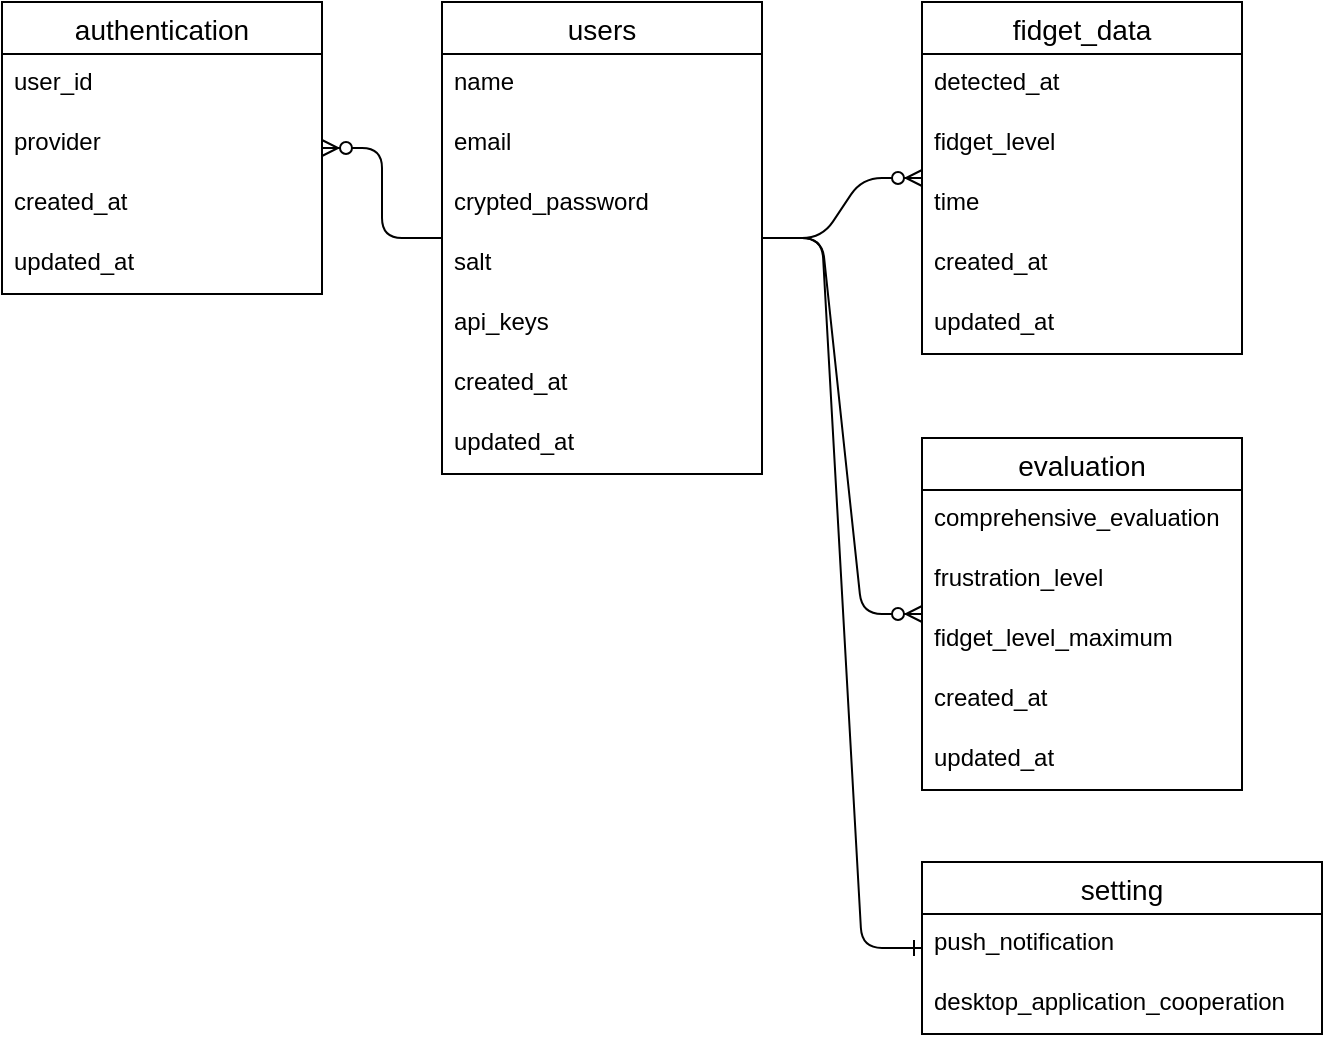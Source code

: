 <mxfile version="14.4.8" type="github">
  <diagram id="KMcwc66zo0s1owtwAtsU" name="ページ1">
    <mxGraphModel dx="1207" dy="801" grid="1" gridSize="10" guides="1" tooltips="1" connect="1" arrows="1" fold="1" page="1" pageScale="1" pageWidth="1169" pageHeight="827" math="0" shadow="0">
      <root>
        <mxCell id="0" />
        <mxCell id="1" parent="0" />
        <object label="users" user="" id="TI8mW6i3zvdnM-aCLv4K-14">
          <mxCell style="swimlane;fontStyle=0;childLayout=stackLayout;horizontal=1;startSize=26;horizontalStack=0;resizeParent=1;resizeParentMax=0;resizeLast=0;collapsible=1;marginBottom=0;align=center;fontSize=14;" vertex="1" parent="1">
            <mxGeometry x="250" y="20" width="160" height="236" as="geometry" />
          </mxCell>
        </object>
        <mxCell id="TI8mW6i3zvdnM-aCLv4K-66" value="name" style="text;strokeColor=none;fillColor=none;spacingLeft=4;spacingRight=4;overflow=hidden;rotatable=0;points=[[0,0.5],[1,0.5]];portConstraint=eastwest;fontSize=12;" vertex="1" parent="TI8mW6i3zvdnM-aCLv4K-14">
          <mxGeometry y="26" width="160" height="30" as="geometry" />
        </mxCell>
        <mxCell id="TI8mW6i3zvdnM-aCLv4K-15" value="email" style="text;strokeColor=none;fillColor=none;spacingLeft=4;spacingRight=4;overflow=hidden;rotatable=0;points=[[0,0.5],[1,0.5]];portConstraint=eastwest;fontSize=12;" vertex="1" parent="TI8mW6i3zvdnM-aCLv4K-14">
          <mxGeometry y="56" width="160" height="30" as="geometry" />
        </mxCell>
        <mxCell id="TI8mW6i3zvdnM-aCLv4K-16" value="crypted_password" style="text;strokeColor=none;fillColor=none;spacingLeft=4;spacingRight=4;overflow=hidden;rotatable=0;points=[[0,0.5],[1,0.5]];portConstraint=eastwest;fontSize=12;" vertex="1" parent="TI8mW6i3zvdnM-aCLv4K-14">
          <mxGeometry y="86" width="160" height="30" as="geometry" />
        </mxCell>
        <mxCell id="TI8mW6i3zvdnM-aCLv4K-17" value="salt" style="text;strokeColor=none;fillColor=none;spacingLeft=4;spacingRight=4;overflow=hidden;rotatable=0;points=[[0,0.5],[1,0.5]];portConstraint=eastwest;fontSize=12;" vertex="1" parent="TI8mW6i3zvdnM-aCLv4K-14">
          <mxGeometry y="116" width="160" height="30" as="geometry" />
        </mxCell>
        <mxCell id="TI8mW6i3zvdnM-aCLv4K-45" value="api_keys" style="text;strokeColor=none;fillColor=none;spacingLeft=4;spacingRight=4;overflow=hidden;rotatable=0;points=[[0,0.5],[1,0.5]];portConstraint=eastwest;fontSize=12;" vertex="1" parent="TI8mW6i3zvdnM-aCLv4K-14">
          <mxGeometry y="146" width="160" height="30" as="geometry" />
        </mxCell>
        <mxCell id="TI8mW6i3zvdnM-aCLv4K-47" value="created_at" style="text;strokeColor=none;fillColor=none;spacingLeft=4;spacingRight=4;overflow=hidden;rotatable=0;points=[[0,0.5],[1,0.5]];portConstraint=eastwest;fontSize=12;" vertex="1" parent="TI8mW6i3zvdnM-aCLv4K-14">
          <mxGeometry y="176" width="160" height="30" as="geometry" />
        </mxCell>
        <mxCell id="TI8mW6i3zvdnM-aCLv4K-46" value="updated_at" style="text;strokeColor=none;fillColor=none;spacingLeft=4;spacingRight=4;overflow=hidden;rotatable=0;points=[[0,0.5],[1,0.5]];portConstraint=eastwest;fontSize=12;" vertex="1" parent="TI8mW6i3zvdnM-aCLv4K-14">
          <mxGeometry y="206" width="160" height="30" as="geometry" />
        </mxCell>
        <mxCell id="TI8mW6i3zvdnM-aCLv4K-18" value="fidget_data" style="swimlane;fontStyle=0;childLayout=stackLayout;horizontal=1;startSize=26;horizontalStack=0;resizeParent=1;resizeParentMax=0;resizeLast=0;collapsible=1;marginBottom=0;align=center;fontSize=14;" vertex="1" parent="1">
          <mxGeometry x="490" y="20" width="160" height="176" as="geometry" />
        </mxCell>
        <mxCell id="TI8mW6i3zvdnM-aCLv4K-20" value="detected_at" style="text;strokeColor=none;fillColor=none;spacingLeft=4;spacingRight=4;overflow=hidden;rotatable=0;points=[[0,0.5],[1,0.5]];portConstraint=eastwest;fontSize=12;" vertex="1" parent="TI8mW6i3zvdnM-aCLv4K-18">
          <mxGeometry y="26" width="160" height="30" as="geometry" />
        </mxCell>
        <mxCell id="TI8mW6i3zvdnM-aCLv4K-21" value="fidget_level" style="text;strokeColor=none;fillColor=none;spacingLeft=4;spacingRight=4;overflow=hidden;rotatable=0;points=[[0,0.5],[1,0.5]];portConstraint=eastwest;fontSize=12;" vertex="1" parent="TI8mW6i3zvdnM-aCLv4K-18">
          <mxGeometry y="56" width="160" height="30" as="geometry" />
        </mxCell>
        <mxCell id="TI8mW6i3zvdnM-aCLv4K-53" value="time" style="text;strokeColor=none;fillColor=none;spacingLeft=4;spacingRight=4;overflow=hidden;rotatable=0;points=[[0,0.5],[1,0.5]];portConstraint=eastwest;fontSize=12;" vertex="1" parent="TI8mW6i3zvdnM-aCLv4K-18">
          <mxGeometry y="86" width="160" height="30" as="geometry" />
        </mxCell>
        <mxCell id="TI8mW6i3zvdnM-aCLv4K-55" value="created_at" style="text;strokeColor=none;fillColor=none;spacingLeft=4;spacingRight=4;overflow=hidden;rotatable=0;points=[[0,0.5],[1,0.5]];portConstraint=eastwest;fontSize=12;" vertex="1" parent="TI8mW6i3zvdnM-aCLv4K-18">
          <mxGeometry y="116" width="160" height="30" as="geometry" />
        </mxCell>
        <mxCell id="TI8mW6i3zvdnM-aCLv4K-54" value="updated_at" style="text;strokeColor=none;fillColor=none;spacingLeft=4;spacingRight=4;overflow=hidden;rotatable=0;points=[[0,0.5],[1,0.5]];portConstraint=eastwest;fontSize=12;" vertex="1" parent="TI8mW6i3zvdnM-aCLv4K-18">
          <mxGeometry y="146" width="160" height="30" as="geometry" />
        </mxCell>
        <mxCell id="TI8mW6i3zvdnM-aCLv4K-25" value="authentication" style="swimlane;fontStyle=0;childLayout=stackLayout;horizontal=1;startSize=26;horizontalStack=0;resizeParent=1;resizeParentMax=0;resizeLast=0;collapsible=1;marginBottom=0;align=center;fontSize=14;" vertex="1" parent="1">
          <mxGeometry x="30" y="20" width="160" height="146" as="geometry">
            <mxRectangle x="330" y="350" width="120" height="26" as="alternateBounds" />
          </mxGeometry>
        </mxCell>
        <mxCell id="TI8mW6i3zvdnM-aCLv4K-26" value="user_id" style="text;strokeColor=none;fillColor=none;spacingLeft=4;spacingRight=4;overflow=hidden;rotatable=0;points=[[0,0.5],[1,0.5]];portConstraint=eastwest;fontSize=12;" vertex="1" parent="TI8mW6i3zvdnM-aCLv4K-25">
          <mxGeometry y="26" width="160" height="30" as="geometry" />
        </mxCell>
        <mxCell id="TI8mW6i3zvdnM-aCLv4K-27" value="provider" style="text;strokeColor=none;fillColor=none;spacingLeft=4;spacingRight=4;overflow=hidden;rotatable=0;points=[[0,0.5],[1,0.5]];portConstraint=eastwest;fontSize=12;" vertex="1" parent="TI8mW6i3zvdnM-aCLv4K-25">
          <mxGeometry y="56" width="160" height="30" as="geometry" />
        </mxCell>
        <mxCell id="TI8mW6i3zvdnM-aCLv4K-37" value="created_at" style="text;strokeColor=none;fillColor=none;spacingLeft=4;spacingRight=4;overflow=hidden;rotatable=0;points=[[0,0.5],[1,0.5]];portConstraint=eastwest;fontSize=12;" vertex="1" parent="TI8mW6i3zvdnM-aCLv4K-25">
          <mxGeometry y="86" width="160" height="30" as="geometry" />
        </mxCell>
        <mxCell id="TI8mW6i3zvdnM-aCLv4K-38" value="updated_at" style="text;strokeColor=none;fillColor=none;spacingLeft=4;spacingRight=4;overflow=hidden;rotatable=0;points=[[0,0.5],[1,0.5]];portConstraint=eastwest;fontSize=12;" vertex="1" parent="TI8mW6i3zvdnM-aCLv4K-25">
          <mxGeometry y="116" width="160" height="30" as="geometry" />
        </mxCell>
        <mxCell id="TI8mW6i3zvdnM-aCLv4K-56" value="evaluation" style="swimlane;fontStyle=0;childLayout=stackLayout;horizontal=1;startSize=26;horizontalStack=0;resizeParent=1;resizeParentMax=0;resizeLast=0;collapsible=1;marginBottom=0;align=center;fontSize=14;" vertex="1" parent="1">
          <mxGeometry x="490" y="238" width="160" height="176" as="geometry" />
        </mxCell>
        <mxCell id="TI8mW6i3zvdnM-aCLv4K-57" value="comprehensive_evaluation" style="text;strokeColor=none;fillColor=none;spacingLeft=4;spacingRight=4;overflow=hidden;rotatable=0;points=[[0,0.5],[1,0.5]];portConstraint=eastwest;fontSize=12;" vertex="1" parent="TI8mW6i3zvdnM-aCLv4K-56">
          <mxGeometry y="26" width="160" height="30" as="geometry" />
        </mxCell>
        <mxCell id="TI8mW6i3zvdnM-aCLv4K-58" value="frustration_level" style="text;strokeColor=none;fillColor=none;spacingLeft=4;spacingRight=4;overflow=hidden;rotatable=0;points=[[0,0.5],[1,0.5]];portConstraint=eastwest;fontSize=12;" vertex="1" parent="TI8mW6i3zvdnM-aCLv4K-56">
          <mxGeometry y="56" width="160" height="30" as="geometry" />
        </mxCell>
        <mxCell id="TI8mW6i3zvdnM-aCLv4K-59" value="fidget_level_maximum" style="text;strokeColor=none;fillColor=none;spacingLeft=4;spacingRight=4;overflow=hidden;rotatable=0;points=[[0,0.5],[1,0.5]];portConstraint=eastwest;fontSize=12;" vertex="1" parent="TI8mW6i3zvdnM-aCLv4K-56">
          <mxGeometry y="86" width="160" height="30" as="geometry" />
        </mxCell>
        <mxCell id="TI8mW6i3zvdnM-aCLv4K-61" value="created_at" style="text;strokeColor=none;fillColor=none;spacingLeft=4;spacingRight=4;overflow=hidden;rotatable=0;points=[[0,0.5],[1,0.5]];portConstraint=eastwest;fontSize=12;" vertex="1" parent="TI8mW6i3zvdnM-aCLv4K-56">
          <mxGeometry y="116" width="160" height="30" as="geometry" />
        </mxCell>
        <mxCell id="TI8mW6i3zvdnM-aCLv4K-60" value="updated_at" style="text;strokeColor=none;fillColor=none;spacingLeft=4;spacingRight=4;overflow=hidden;rotatable=0;points=[[0,0.5],[1,0.5]];portConstraint=eastwest;fontSize=12;" vertex="1" parent="TI8mW6i3zvdnM-aCLv4K-56">
          <mxGeometry y="146" width="160" height="30" as="geometry" />
        </mxCell>
        <mxCell id="TI8mW6i3zvdnM-aCLv4K-62" value="setting" style="swimlane;fontStyle=0;childLayout=stackLayout;horizontal=1;startSize=26;horizontalStack=0;resizeParent=1;resizeParentMax=0;resizeLast=0;collapsible=1;marginBottom=0;align=center;fontSize=14;" vertex="1" parent="1">
          <mxGeometry x="490" y="450" width="200" height="86" as="geometry" />
        </mxCell>
        <mxCell id="TI8mW6i3zvdnM-aCLv4K-63" value="push_notification" style="text;strokeColor=none;fillColor=none;spacingLeft=4;spacingRight=4;overflow=hidden;rotatable=0;points=[[0,0.5],[1,0.5]];portConstraint=eastwest;fontSize=12;" vertex="1" parent="TI8mW6i3zvdnM-aCLv4K-62">
          <mxGeometry y="26" width="200" height="30" as="geometry" />
        </mxCell>
        <mxCell id="TI8mW6i3zvdnM-aCLv4K-64" value="desktop_application_cooperation" style="text;strokeColor=none;fillColor=none;spacingLeft=4;spacingRight=4;overflow=hidden;rotatable=0;points=[[0,0.5],[1,0.5]];portConstraint=eastwest;fontSize=12;" vertex="1" parent="TI8mW6i3zvdnM-aCLv4K-62">
          <mxGeometry y="56" width="200" height="30" as="geometry" />
        </mxCell>
        <mxCell id="TI8mW6i3zvdnM-aCLv4K-67" value="" style="edgeStyle=entityRelationEdgeStyle;fontSize=12;html=1;endArrow=ERone;endFill=1;" edge="1" parent="1" source="TI8mW6i3zvdnM-aCLv4K-14" target="TI8mW6i3zvdnM-aCLv4K-62">
          <mxGeometry width="100" height="100" relative="1" as="geometry">
            <mxPoint x="360" y="460" as="sourcePoint" />
            <mxPoint x="460" y="360" as="targetPoint" />
          </mxGeometry>
        </mxCell>
        <mxCell id="TI8mW6i3zvdnM-aCLv4K-69" value="" style="edgeStyle=entityRelationEdgeStyle;fontSize=12;html=1;endArrow=ERzeroToMany;endFill=1;" edge="1" parent="1" source="TI8mW6i3zvdnM-aCLv4K-14" target="TI8mW6i3zvdnM-aCLv4K-25">
          <mxGeometry width="100" height="100" relative="1" as="geometry">
            <mxPoint x="360" y="460" as="sourcePoint" />
            <mxPoint x="460" y="360" as="targetPoint" />
          </mxGeometry>
        </mxCell>
        <mxCell id="TI8mW6i3zvdnM-aCLv4K-88" value="" style="edgeStyle=entityRelationEdgeStyle;fontSize=12;html=1;endArrow=ERzeroToMany;endFill=1;" edge="1" parent="1" source="TI8mW6i3zvdnM-aCLv4K-14" target="TI8mW6i3zvdnM-aCLv4K-18">
          <mxGeometry width="100" height="100" relative="1" as="geometry">
            <mxPoint x="360" y="400" as="sourcePoint" />
            <mxPoint x="460" y="300" as="targetPoint" />
          </mxGeometry>
        </mxCell>
        <mxCell id="TI8mW6i3zvdnM-aCLv4K-89" value="" style="edgeStyle=entityRelationEdgeStyle;fontSize=12;html=1;endArrow=ERzeroToMany;endFill=1;" edge="1" parent="1" source="TI8mW6i3zvdnM-aCLv4K-14" target="TI8mW6i3zvdnM-aCLv4K-56">
          <mxGeometry width="100" height="100" relative="1" as="geometry">
            <mxPoint x="360" y="400" as="sourcePoint" />
            <mxPoint x="460" y="300" as="targetPoint" />
          </mxGeometry>
        </mxCell>
      </root>
    </mxGraphModel>
  </diagram>
</mxfile>
